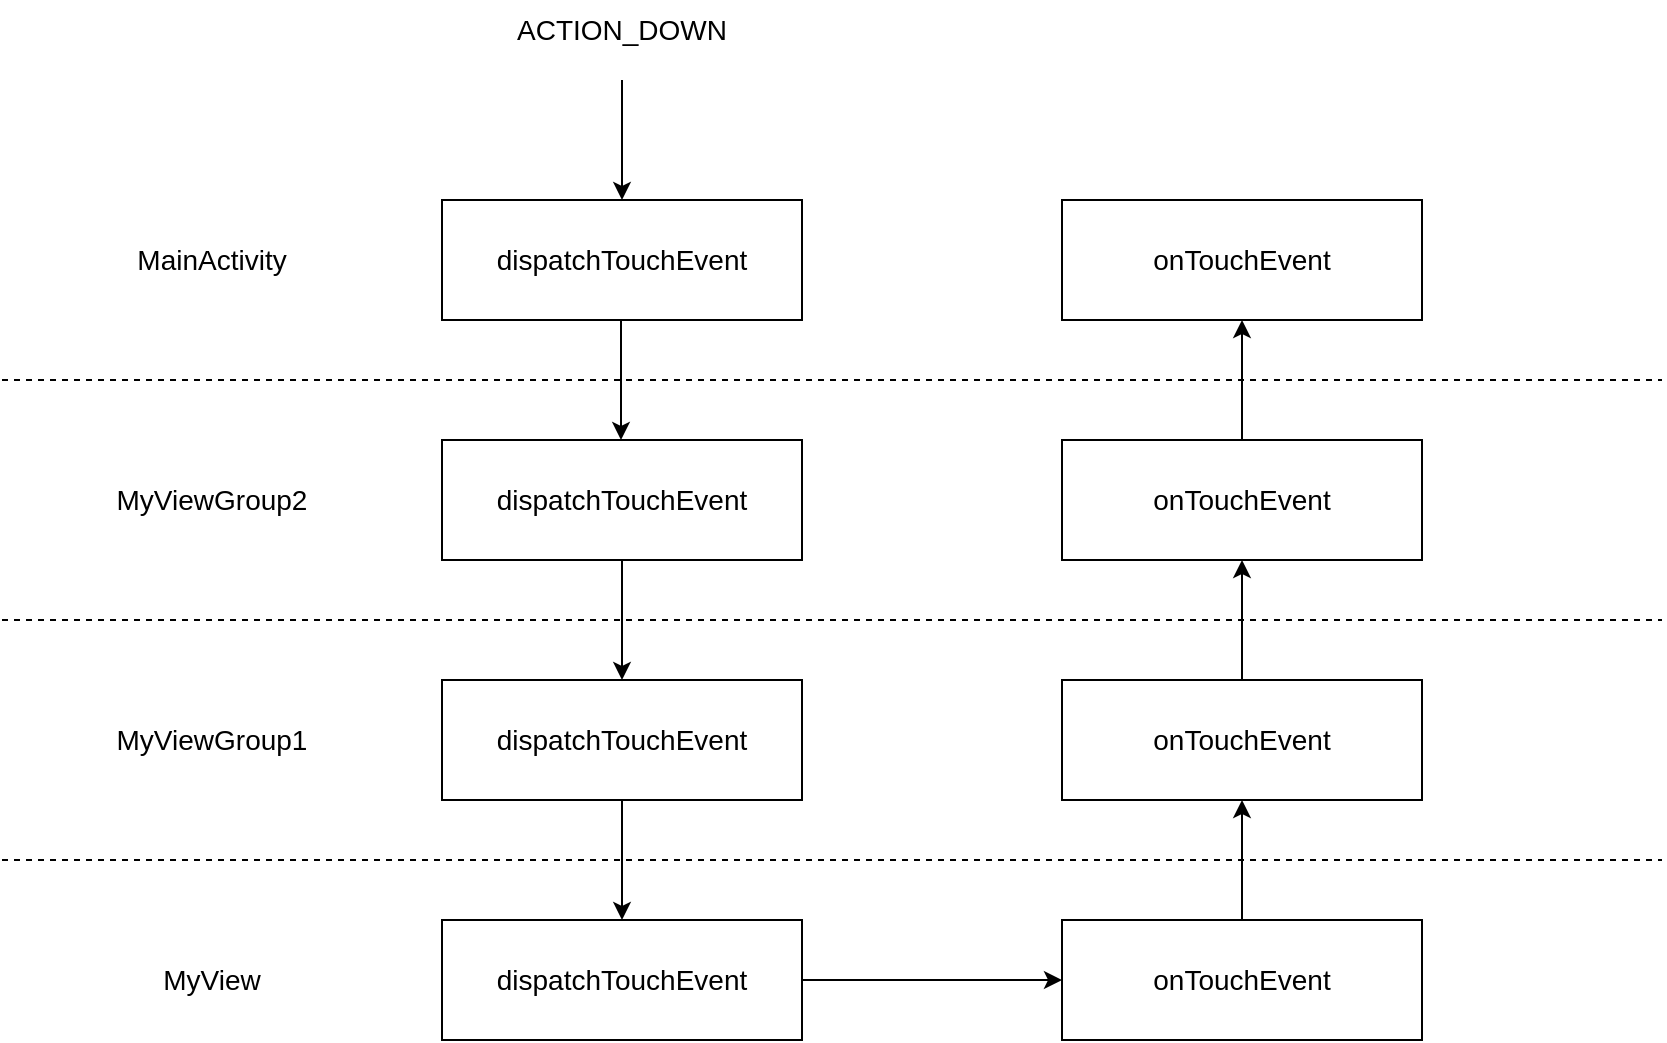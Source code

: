 <mxfile version="20.6.2" type="device"><diagram id="Yt0CAotDyJi3BLS85Dx0" name="第 1 页"><mxGraphModel dx="943" dy="558" grid="1" gridSize="10" guides="1" tooltips="1" connect="1" arrows="1" fold="1" page="1" pageScale="1" pageWidth="827" pageHeight="1169" math="0" shadow="0"><root><mxCell id="0"/><mxCell id="1" parent="0"/><mxCell id="mTJIHhPaMs3auGlh6j_C-1" value="dispatchTouchEvent" style="rounded=0;whiteSpace=wrap;html=1;fontSize=14;" parent="1" vertex="1"><mxGeometry x="320" y="260" width="180" height="60" as="geometry"/></mxCell><mxCell id="mTJIHhPaMs3auGlh6j_C-2" value="" style="endArrow=classic;html=1;rounded=0;entryX=0.5;entryY=0;entryDx=0;entryDy=0;fontSize=14;" parent="1" target="mTJIHhPaMs3auGlh6j_C-1" edge="1"><mxGeometry width="50" height="50" relative="1" as="geometry"><mxPoint x="410" y="200" as="sourcePoint"/><mxPoint x="690" y="270" as="targetPoint"/></mxGeometry></mxCell><mxCell id="mTJIHhPaMs3auGlh6j_C-3" value="ACTION_DOWN" style="text;html=1;strokeColor=none;fillColor=none;align=center;verticalAlign=middle;whiteSpace=wrap;rounded=0;fontSize=14;" parent="1" vertex="1"><mxGeometry x="335" y="160" width="150" height="30" as="geometry"/></mxCell><mxCell id="mTJIHhPaMs3auGlh6j_C-4" value="dispatchTouchEvent" style="rounded=0;whiteSpace=wrap;html=1;fontSize=14;" parent="1" vertex="1"><mxGeometry x="320" y="380" width="180" height="60" as="geometry"/></mxCell><mxCell id="mTJIHhPaMs3auGlh6j_C-6" value="" style="endArrow=classic;html=1;rounded=0;entryX=0.5;entryY=0;entryDx=0;entryDy=0;fontSize=14;" parent="1" edge="1"><mxGeometry width="50" height="50" relative="1" as="geometry"><mxPoint x="409.5" y="320" as="sourcePoint"/><mxPoint x="409.5" y="380" as="targetPoint"/></mxGeometry></mxCell><mxCell id="mTJIHhPaMs3auGlh6j_C-8" value="dispatchTouchEvent" style="rounded=0;whiteSpace=wrap;html=1;fontSize=14;" parent="1" vertex="1"><mxGeometry x="320" y="500" width="180" height="60" as="geometry"/></mxCell><mxCell id="mTJIHhPaMs3auGlh6j_C-9" value="" style="endArrow=classic;html=1;rounded=0;fontSize=14;exitX=0.5;exitY=1;exitDx=0;exitDy=0;" parent="1" source="mTJIHhPaMs3auGlh6j_C-4" edge="1"><mxGeometry width="50" height="50" relative="1" as="geometry"><mxPoint x="409.5" y="560" as="sourcePoint"/><mxPoint x="410" y="500" as="targetPoint"/></mxGeometry></mxCell><mxCell id="mTJIHhPaMs3auGlh6j_C-35" style="edgeStyle=orthogonalEdgeStyle;rounded=0;orthogonalLoop=1;jettySize=auto;html=1;exitX=1;exitY=0.5;exitDx=0;exitDy=0;entryX=0;entryY=0.5;entryDx=0;entryDy=0;fontSize=14;" parent="1" source="mTJIHhPaMs3auGlh6j_C-12" target="mTJIHhPaMs3auGlh6j_C-14" edge="1"><mxGeometry relative="1" as="geometry"/></mxCell><mxCell id="mTJIHhPaMs3auGlh6j_C-12" value="dispatchTouchEvent" style="rounded=0;whiteSpace=wrap;html=1;fontSize=14;" parent="1" vertex="1"><mxGeometry x="320" y="620" width="180" height="60" as="geometry"/></mxCell><mxCell id="mTJIHhPaMs3auGlh6j_C-13" value="" style="endArrow=classic;html=1;rounded=0;fontSize=14;exitX=0.5;exitY=1;exitDx=0;exitDy=0;" parent="1" source="mTJIHhPaMs3auGlh6j_C-8" target="mTJIHhPaMs3auGlh6j_C-12" edge="1"><mxGeometry width="50" height="50" relative="1" as="geometry"><mxPoint x="409.5" y="800" as="sourcePoint"/><mxPoint x="409.5" y="860" as="targetPoint"/></mxGeometry></mxCell><mxCell id="mTJIHhPaMs3auGlh6j_C-14" value="onTouchEvent" style="rounded=0;whiteSpace=wrap;html=1;fontSize=14;" parent="1" vertex="1"><mxGeometry x="630" y="620" width="180" height="60" as="geometry"/></mxCell><mxCell id="mTJIHhPaMs3auGlh6j_C-15" value="" style="endArrow=classic;html=1;rounded=0;entryX=0.5;entryY=1;entryDx=0;entryDy=0;fontSize=14;exitX=0.5;exitY=0;exitDx=0;exitDy=0;" parent="1" source="mTJIHhPaMs3auGlh6j_C-14" target="mTJIHhPaMs3auGlh6j_C-18" edge="1"><mxGeometry width="50" height="50" relative="1" as="geometry"><mxPoint x="709.5" y="860" as="sourcePoint"/><mxPoint x="709.5" y="800" as="targetPoint"/></mxGeometry></mxCell><mxCell id="mTJIHhPaMs3auGlh6j_C-31" style="edgeStyle=orthogonalEdgeStyle;rounded=0;orthogonalLoop=1;jettySize=auto;html=1;exitX=0.5;exitY=0;exitDx=0;exitDy=0;entryX=0.5;entryY=1;entryDx=0;entryDy=0;fontSize=14;" parent="1" source="mTJIHhPaMs3auGlh6j_C-18" target="mTJIHhPaMs3auGlh6j_C-20" edge="1"><mxGeometry relative="1" as="geometry"/></mxCell><mxCell id="mTJIHhPaMs3auGlh6j_C-18" value="onTouchEvent" style="rounded=0;whiteSpace=wrap;html=1;fontSize=14;" parent="1" vertex="1"><mxGeometry x="630" y="500" width="180" height="60" as="geometry"/></mxCell><mxCell id="mTJIHhPaMs3auGlh6j_C-34" style="edgeStyle=orthogonalEdgeStyle;rounded=0;orthogonalLoop=1;jettySize=auto;html=1;exitX=0.5;exitY=0;exitDx=0;exitDy=0;entryX=0.5;entryY=1;entryDx=0;entryDy=0;fontSize=14;" parent="1" source="mTJIHhPaMs3auGlh6j_C-20" target="mTJIHhPaMs3auGlh6j_C-22" edge="1"><mxGeometry relative="1" as="geometry"/></mxCell><mxCell id="mTJIHhPaMs3auGlh6j_C-20" value="onTouchEvent" style="rounded=0;whiteSpace=wrap;html=1;fontSize=14;" parent="1" vertex="1"><mxGeometry x="630" y="380" width="180" height="60" as="geometry"/></mxCell><mxCell id="mTJIHhPaMs3auGlh6j_C-22" value="onTouchEvent" style="rounded=0;whiteSpace=wrap;html=1;fontSize=14;" parent="1" vertex="1"><mxGeometry x="630" y="260" width="180" height="60" as="geometry"/></mxCell><mxCell id="mTJIHhPaMs3auGlh6j_C-24" value="" style="endArrow=none;dashed=1;html=1;rounded=0;fontSize=14;" parent="1" edge="1"><mxGeometry width="50" height="50" relative="1" as="geometry"><mxPoint x="100" y="350" as="sourcePoint"/><mxPoint x="930" y="350" as="targetPoint"/></mxGeometry></mxCell><mxCell id="mTJIHhPaMs3auGlh6j_C-25" value="MainActivity" style="text;html=1;strokeColor=none;fillColor=none;align=center;verticalAlign=middle;whiteSpace=wrap;rounded=0;fontSize=14;" parent="1" vertex="1"><mxGeometry x="130" y="275" width="150" height="30" as="geometry"/></mxCell><mxCell id="mTJIHhPaMs3auGlh6j_C-26" value="" style="endArrow=none;dashed=1;html=1;rounded=0;fontSize=14;" parent="1" edge="1"><mxGeometry width="50" height="50" relative="1" as="geometry"><mxPoint x="100" y="470" as="sourcePoint"/><mxPoint x="930" y="470" as="targetPoint"/></mxGeometry></mxCell><mxCell id="mTJIHhPaMs3auGlh6j_C-27" value="" style="endArrow=none;dashed=1;html=1;rounded=0;fontSize=14;" parent="1" edge="1"><mxGeometry width="50" height="50" relative="1" as="geometry"><mxPoint x="100" y="590" as="sourcePoint"/><mxPoint x="930" y="590" as="targetPoint"/></mxGeometry></mxCell><mxCell id="mTJIHhPaMs3auGlh6j_C-28" value="MyViewGroup2" style="text;html=1;strokeColor=none;fillColor=none;align=center;verticalAlign=middle;whiteSpace=wrap;rounded=0;fontSize=14;" parent="1" vertex="1"><mxGeometry x="130" y="395" width="150" height="30" as="geometry"/></mxCell><mxCell id="mTJIHhPaMs3auGlh6j_C-29" value="MyViewGroup1" style="text;html=1;strokeColor=none;fillColor=none;align=center;verticalAlign=middle;whiteSpace=wrap;rounded=0;fontSize=14;" parent="1" vertex="1"><mxGeometry x="130" y="515" width="150" height="30" as="geometry"/></mxCell><mxCell id="mTJIHhPaMs3auGlh6j_C-30" value="MyView" style="text;html=1;strokeColor=none;fillColor=none;align=center;verticalAlign=middle;whiteSpace=wrap;rounded=0;fontSize=14;" parent="1" vertex="1"><mxGeometry x="130" y="635" width="150" height="30" as="geometry"/></mxCell></root></mxGraphModel></diagram></mxfile>